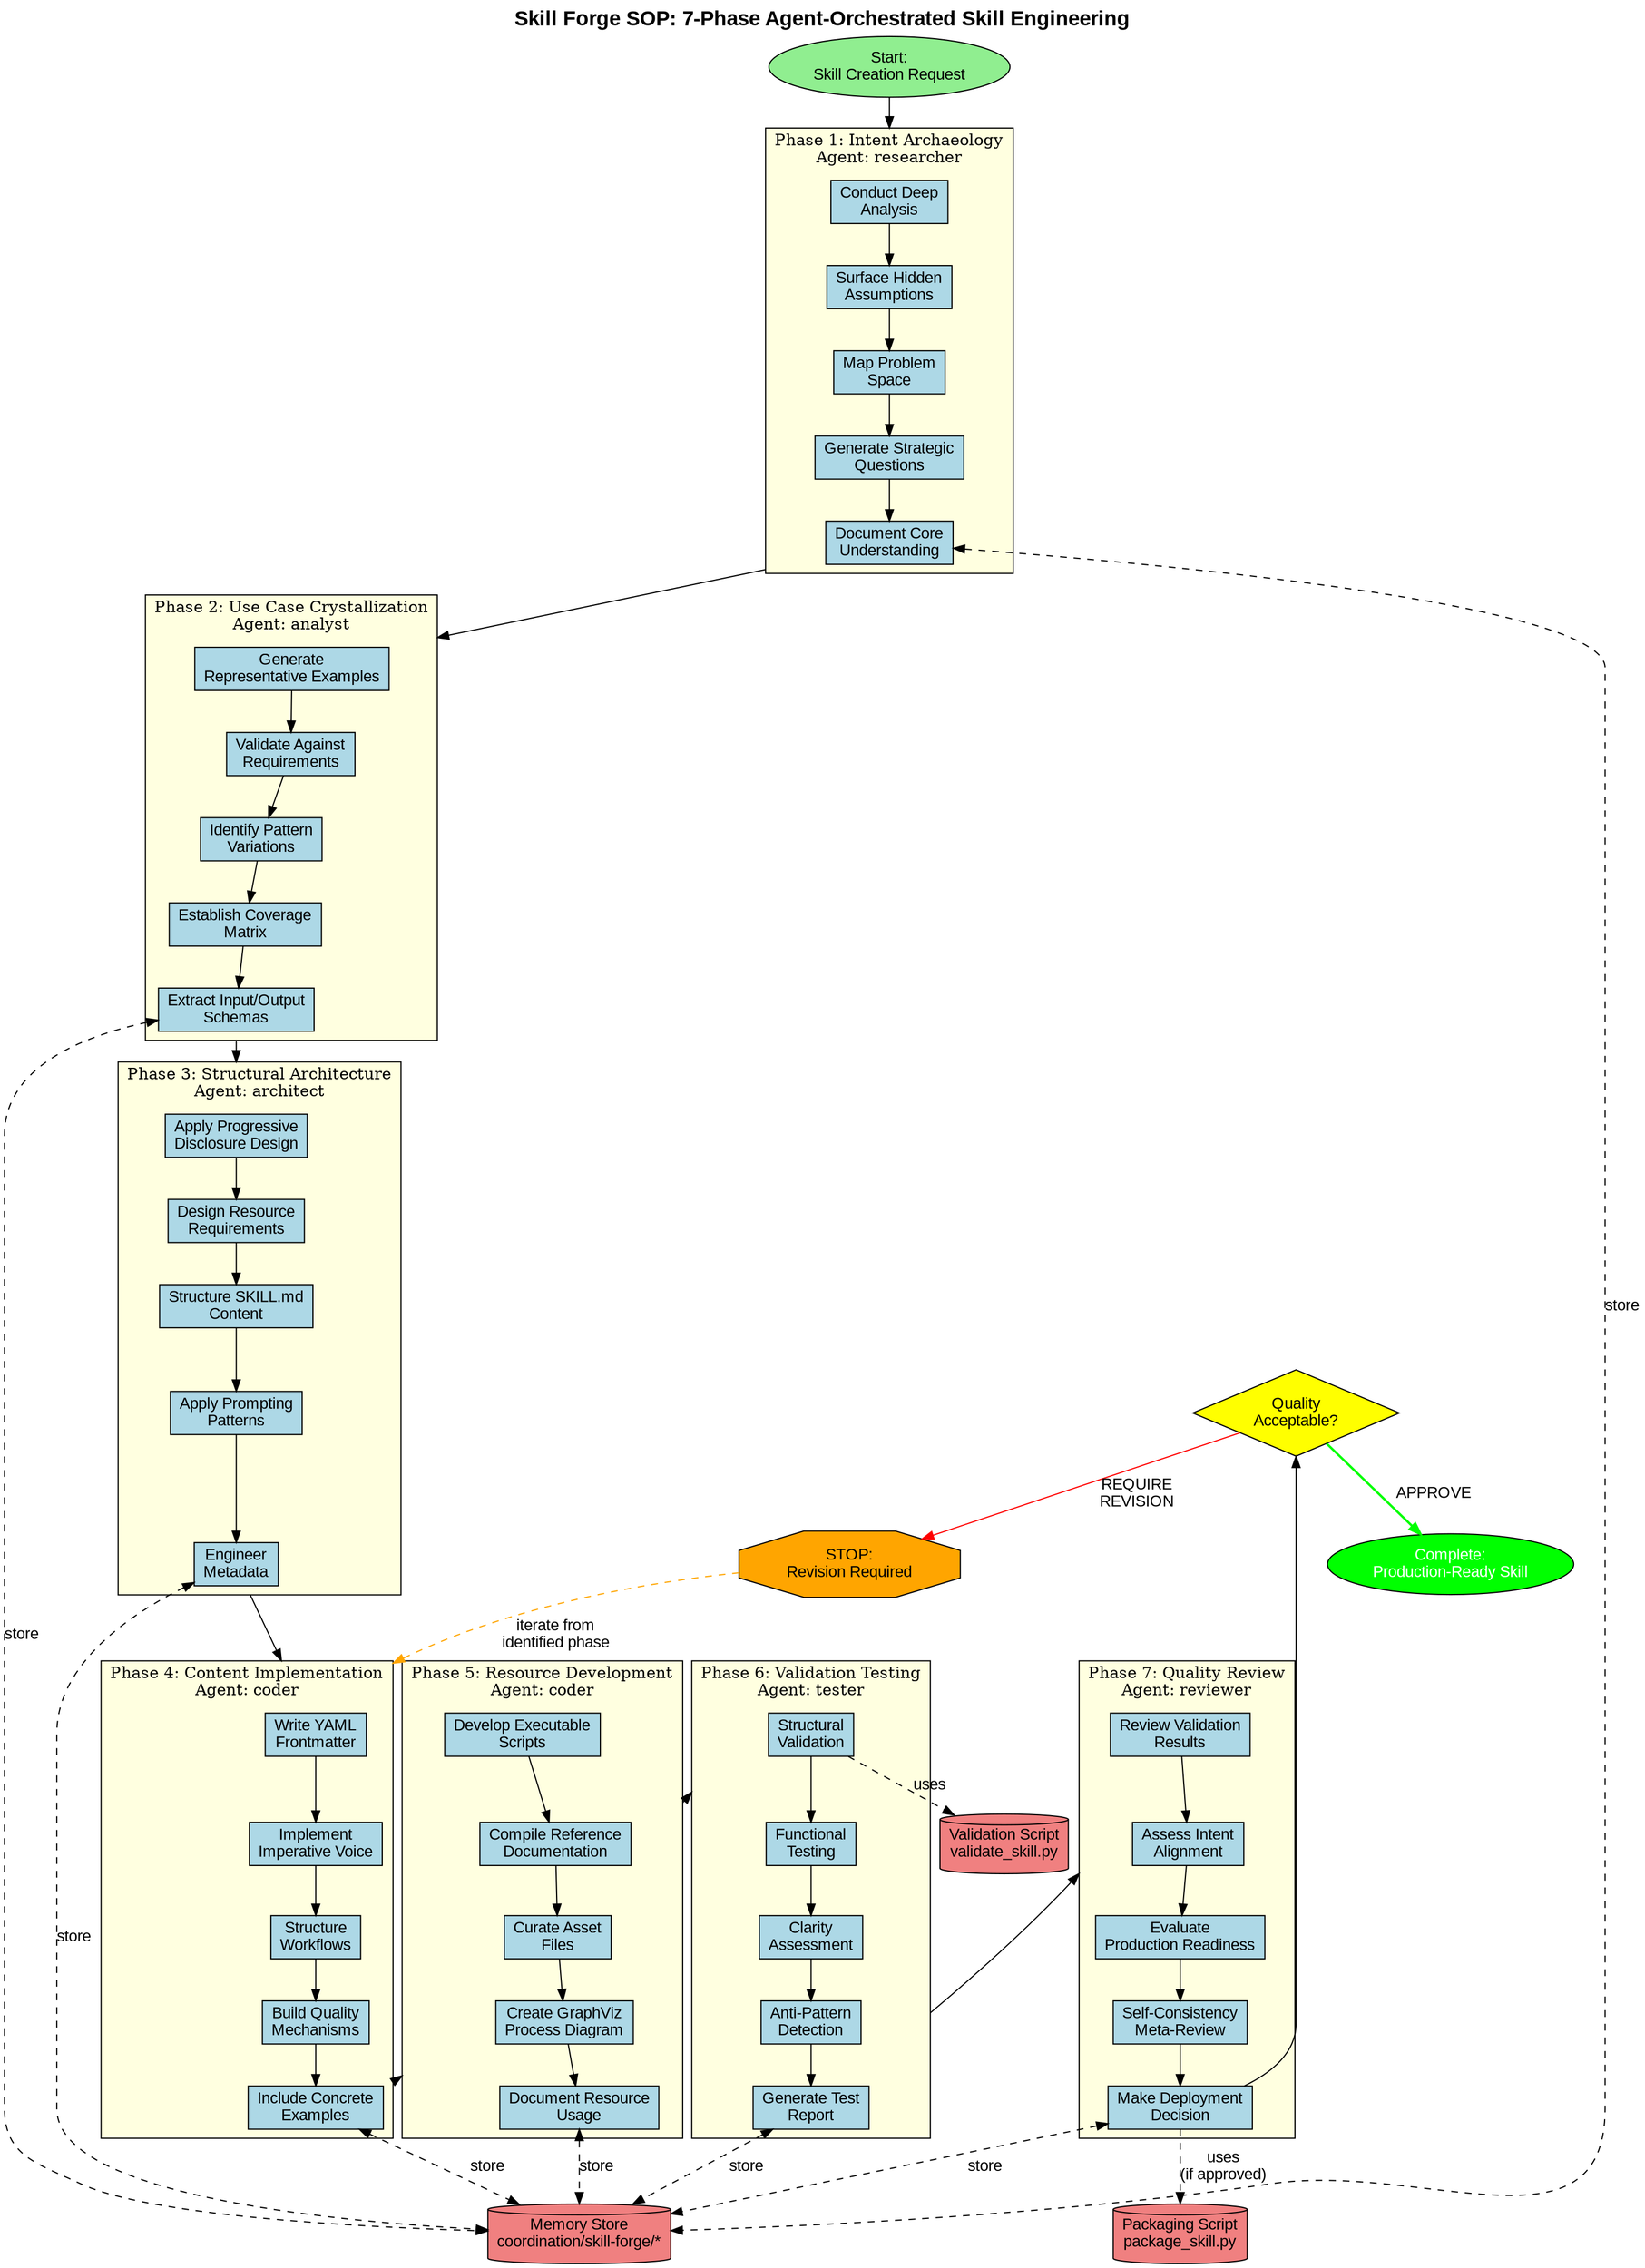 digraph SkillForgeSOP {
    // Global settings
    rankdir=TB;
    compound=true;
    node [shape=box, style=filled, fontname="Arial"];
    edge [fontname="Arial"];

    // Start and end nodes
    start [
        shape=ellipse,
        label="Start:\nSkill Creation Request",
        fillcolor=lightgreen
    ];

    end [
        shape=ellipse,
        label="Complete:\nProduction-Ready Skill",
        fillcolor=green,
        fontcolor=white
    ];

    // Phase 1: Intent Archaeology
    subgraph cluster_phase1 {
        label="Phase 1: Intent Archaeology\nAgent: researcher";
        fillcolor=lightyellow;
        style=filled;

        p1_analyze [label="Conduct Deep\nAnalysis", fillcolor=lightblue];
        p1_assumptions [label="Surface Hidden\nAssumptions", fillcolor=lightblue];
        p1_map [label="Map Problem\nSpace", fillcolor=lightblue];
        p1_questions [label="Generate Strategic\nQuestions", fillcolor=lightblue];
        p1_document [label="Document Core\nUnderstanding", fillcolor=lightblue];

        p1_analyze -> p1_assumptions -> p1_map -> p1_questions -> p1_document;
    }

    // Phase 2: Use Case Crystallization
    subgraph cluster_phase2 {
        label="Phase 2: Use Case Crystallization\nAgent: analyst";
        fillcolor=lightyellow;
        style=filled;

        p2_examples [label="Generate\nRepresentative Examples", fillcolor=lightblue];
        p2_validate [label="Validate Against\nRequirements", fillcolor=lightblue];
        p2_patterns [label="Identify Pattern\nVariations", fillcolor=lightblue];
        p2_coverage [label="Establish Coverage\nMatrix", fillcolor=lightblue];
        p2_schemas [label="Extract Input/Output\nSchemas", fillcolor=lightblue];

        p2_examples -> p2_validate -> p2_patterns -> p2_coverage -> p2_schemas;
    }

    // Phase 3: Structural Architecture
    subgraph cluster_phase3 {
        label="Phase 3: Structural Architecture\nAgent: architect";
        fillcolor=lightyellow;
        style=filled;

        p3_disclosure [label="Apply Progressive\nDisclosure Design", fillcolor=lightblue];
        p3_resources [label="Design Resource\nRequirements", fillcolor=lightblue];
        p3_structure [label="Structure SKILL.md\nContent", fillcolor=lightblue];
        p3_patterns [label="Apply Prompting\nPatterns", fillcolor=lightblue];
        p3_metadata [label="Engineer\nMetadata", fillcolor=lightblue];

        p3_disclosure -> p3_resources -> p3_structure -> p3_patterns -> p3_metadata;
    }

    // Phase 4: Content Implementation
    subgraph cluster_phase4 {
        label="Phase 4: Content Implementation\nAgent: coder";
        fillcolor=lightyellow;
        style=filled;

        p4_frontmatter [label="Write YAML\nFrontmatter", fillcolor=lightblue];
        p4_imperative [label="Implement\nImperative Voice", fillcolor=lightblue];
        p4_workflows [label="Structure\nWorkflows", fillcolor=lightblue];
        p4_quality [label="Build Quality\nMechanisms", fillcolor=lightblue];
        p4_examples [label="Include Concrete\nExamples", fillcolor=lightblue];

        p4_frontmatter -> p4_imperative -> p4_workflows -> p4_quality -> p4_examples;
    }

    // Phase 5: Resource Development
    subgraph cluster_phase5 {
        label="Phase 5: Resource Development\nAgent: coder";
        fillcolor=lightyellow;
        style=filled;

        p5_scripts [label="Develop Executable\nScripts", fillcolor=lightblue];
        p5_references [label="Compile Reference\nDocumentation", fillcolor=lightblue];
        p5_assets [label="Curate Asset\nFiles", fillcolor=lightblue];
        p5_diagram [label="Create GraphViz\nProcess Diagram", fillcolor=lightblue];
        p5_document [label="Document Resource\nUsage", fillcolor=lightblue];

        p5_scripts -> p5_references -> p5_assets -> p5_diagram -> p5_document;
    }

    // Phase 6: Validation Testing
    subgraph cluster_phase6 {
        label="Phase 6: Validation Testing\nAgent: tester";
        fillcolor=lightyellow;
        style=filled;

        p6_structural [label="Structural\nValidation", fillcolor=lightblue];
        p6_functional [label="Functional\nTesting", fillcolor=lightblue];
        p6_clarity [label="Clarity\nAssessment", fillcolor=lightblue];
        p6_antipatterns [label="Anti-Pattern\nDetection", fillcolor=lightblue];
        p6_report [label="Generate Test\nReport", fillcolor=lightblue];

        p6_structural -> p6_functional -> p6_clarity -> p6_antipatterns -> p6_report;
    }

    // Phase 7: Quality Review
    subgraph cluster_phase7 {
        label="Phase 7: Quality Review\nAgent: reviewer";
        fillcolor=lightyellow;
        style=filled;

        p7_validation [label="Review Validation\nResults", fillcolor=lightblue];
        p7_alignment [label="Assess Intent\nAlignment", fillcolor=lightblue];
        p7_readiness [label="Evaluate\nProduction Readiness", fillcolor=lightblue];
        p7_consistency [label="Self-Consistency\nMeta-Review", fillcolor=lightblue];
        p7_decision [label="Make Deployment\nDecision", fillcolor=lightblue];

        p7_validation -> p7_alignment -> p7_readiness -> p7_consistency -> p7_decision;
    }

    // Decision points
    quality_acceptable [
        shape=diamond,
        label="Quality\nAcceptable?",
        fillcolor=yellow
    ];

    revision_needed [
        shape=octagon,
        label="STOP:\nRevision Required",
        fillcolor=orange
    ];

    // Memory coordination
    memory_store [
        shape=cylinder,
        label="Memory Store\ncoordination/skill-forge/*",
        fillcolor=lightcoral
    ];

    // Validation script
    validation_script [
        shape=cylinder,
        label="Validation Script\nvalidate_skill.py",
        fillcolor=lightcoral
    ];

    // Packaging script
    packaging_script [
        shape=cylinder,
        label="Packaging Script\npackage_skill.py",
        fillcolor=lightcoral
    ];

    // Main sequential flow
    start -> p1_analyze [lhead=cluster_phase1];
    p1_document -> p2_examples [ltail=cluster_phase1, lhead=cluster_phase2];
    p2_schemas -> p3_disclosure [ltail=cluster_phase2, lhead=cluster_phase3];
    p3_metadata -> p4_frontmatter [ltail=cluster_phase3, lhead=cluster_phase4];
    p4_examples -> p5_scripts [ltail=cluster_phase4, lhead=cluster_phase5];
    p5_document -> p6_structural [ltail=cluster_phase5, lhead=cluster_phase6];
    p6_report -> p7_validation [ltail=cluster_phase6, lhead=cluster_phase7];

    // Decision flow
    p7_decision -> quality_acceptable;
    quality_acceptable -> end [label="APPROVE", color=green, penwidth=2];
    quality_acceptable -> revision_needed [label="REQUIRE\nREVISION", color=red];

    // Iteration loop
    revision_needed -> p4_frontmatter [
        label="iterate from\nidentified phase",
        style=dashed,
        color=orange,
        lhead=cluster_phase4
    ];

    // Memory coordination flows (dashed lines)
    p1_document -> memory_store [style=dashed, label="store", dir=both];
    p2_schemas -> memory_store [style=dashed, label="store", dir=both];
    p3_metadata -> memory_store [style=dashed, label="store", dir=both];
    p4_examples -> memory_store [style=dashed, label="store", dir=both];
    p5_document -> memory_store [style=dashed, label="store", dir=both];
    p6_report -> memory_store [style=dashed, label="store", dir=both];
    p7_decision -> memory_store [style=dashed, label="store", dir=both];

    // Script usage
    p6_structural -> validation_script [style=dashed, label="uses"];
    p7_decision -> packaging_script [style=dashed, label="uses\n(if approved)"];

    // Diagram metadata
    labelloc="t";
    label="Skill Forge SOP: 7-Phase Agent-Orchestrated Skill Engineering";
    fontsize=18;
    fontname="Arial Bold";
}
